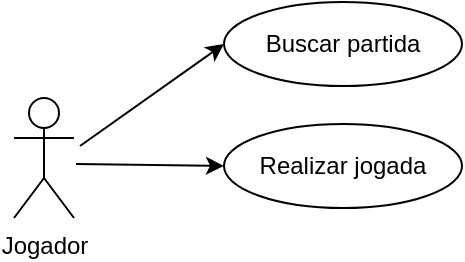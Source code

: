 <mxfile version="21.6.2" type="device">
  <diagram name="Página-1" id="6AlaYQrfEIFN3yaB-M0u">
    <mxGraphModel dx="880" dy="490" grid="0" gridSize="10" guides="1" tooltips="1" connect="1" arrows="1" fold="1" page="1" pageScale="1" pageWidth="827" pageHeight="1169" math="0" shadow="0">
      <root>
        <mxCell id="0" />
        <mxCell id="1" parent="0" />
        <mxCell id="3Di0J2-nKNWEmB4N7HCb-1" value="Jogador" style="shape=umlActor;verticalLabelPosition=bottom;verticalAlign=top;html=1;outlineConnect=0;" parent="1" vertex="1">
          <mxGeometry x="135" y="188" width="30" height="60" as="geometry" />
        </mxCell>
        <mxCell id="3Di0J2-nKNWEmB4N7HCb-3" value="Buscar partida" style="ellipse;whiteSpace=wrap;html=1;" parent="1" vertex="1">
          <mxGeometry x="240" y="140" width="119" height="42" as="geometry" />
        </mxCell>
        <mxCell id="3Di0J2-nKNWEmB4N7HCb-4" value="Realizar jogada" style="ellipse;whiteSpace=wrap;html=1;" parent="1" vertex="1">
          <mxGeometry x="240" y="201" width="119" height="42" as="geometry" />
        </mxCell>
        <mxCell id="3Di0J2-nKNWEmB4N7HCb-5" value="" style="endArrow=classic;html=1;rounded=0;entryX=0;entryY=0.5;entryDx=0;entryDy=0;" parent="1" target="3Di0J2-nKNWEmB4N7HCb-3" edge="1">
          <mxGeometry width="50" height="50" relative="1" as="geometry">
            <mxPoint x="168" y="212" as="sourcePoint" />
            <mxPoint x="437" y="231" as="targetPoint" />
          </mxGeometry>
        </mxCell>
        <mxCell id="3Di0J2-nKNWEmB4N7HCb-6" value="" style="endArrow=classic;html=1;rounded=0;entryX=0;entryY=0.5;entryDx=0;entryDy=0;" parent="1" target="3Di0J2-nKNWEmB4N7HCb-4" edge="1">
          <mxGeometry width="50" height="50" relative="1" as="geometry">
            <mxPoint x="166" y="221" as="sourcePoint" />
            <mxPoint x="437" y="231" as="targetPoint" />
          </mxGeometry>
        </mxCell>
      </root>
    </mxGraphModel>
  </diagram>
</mxfile>
